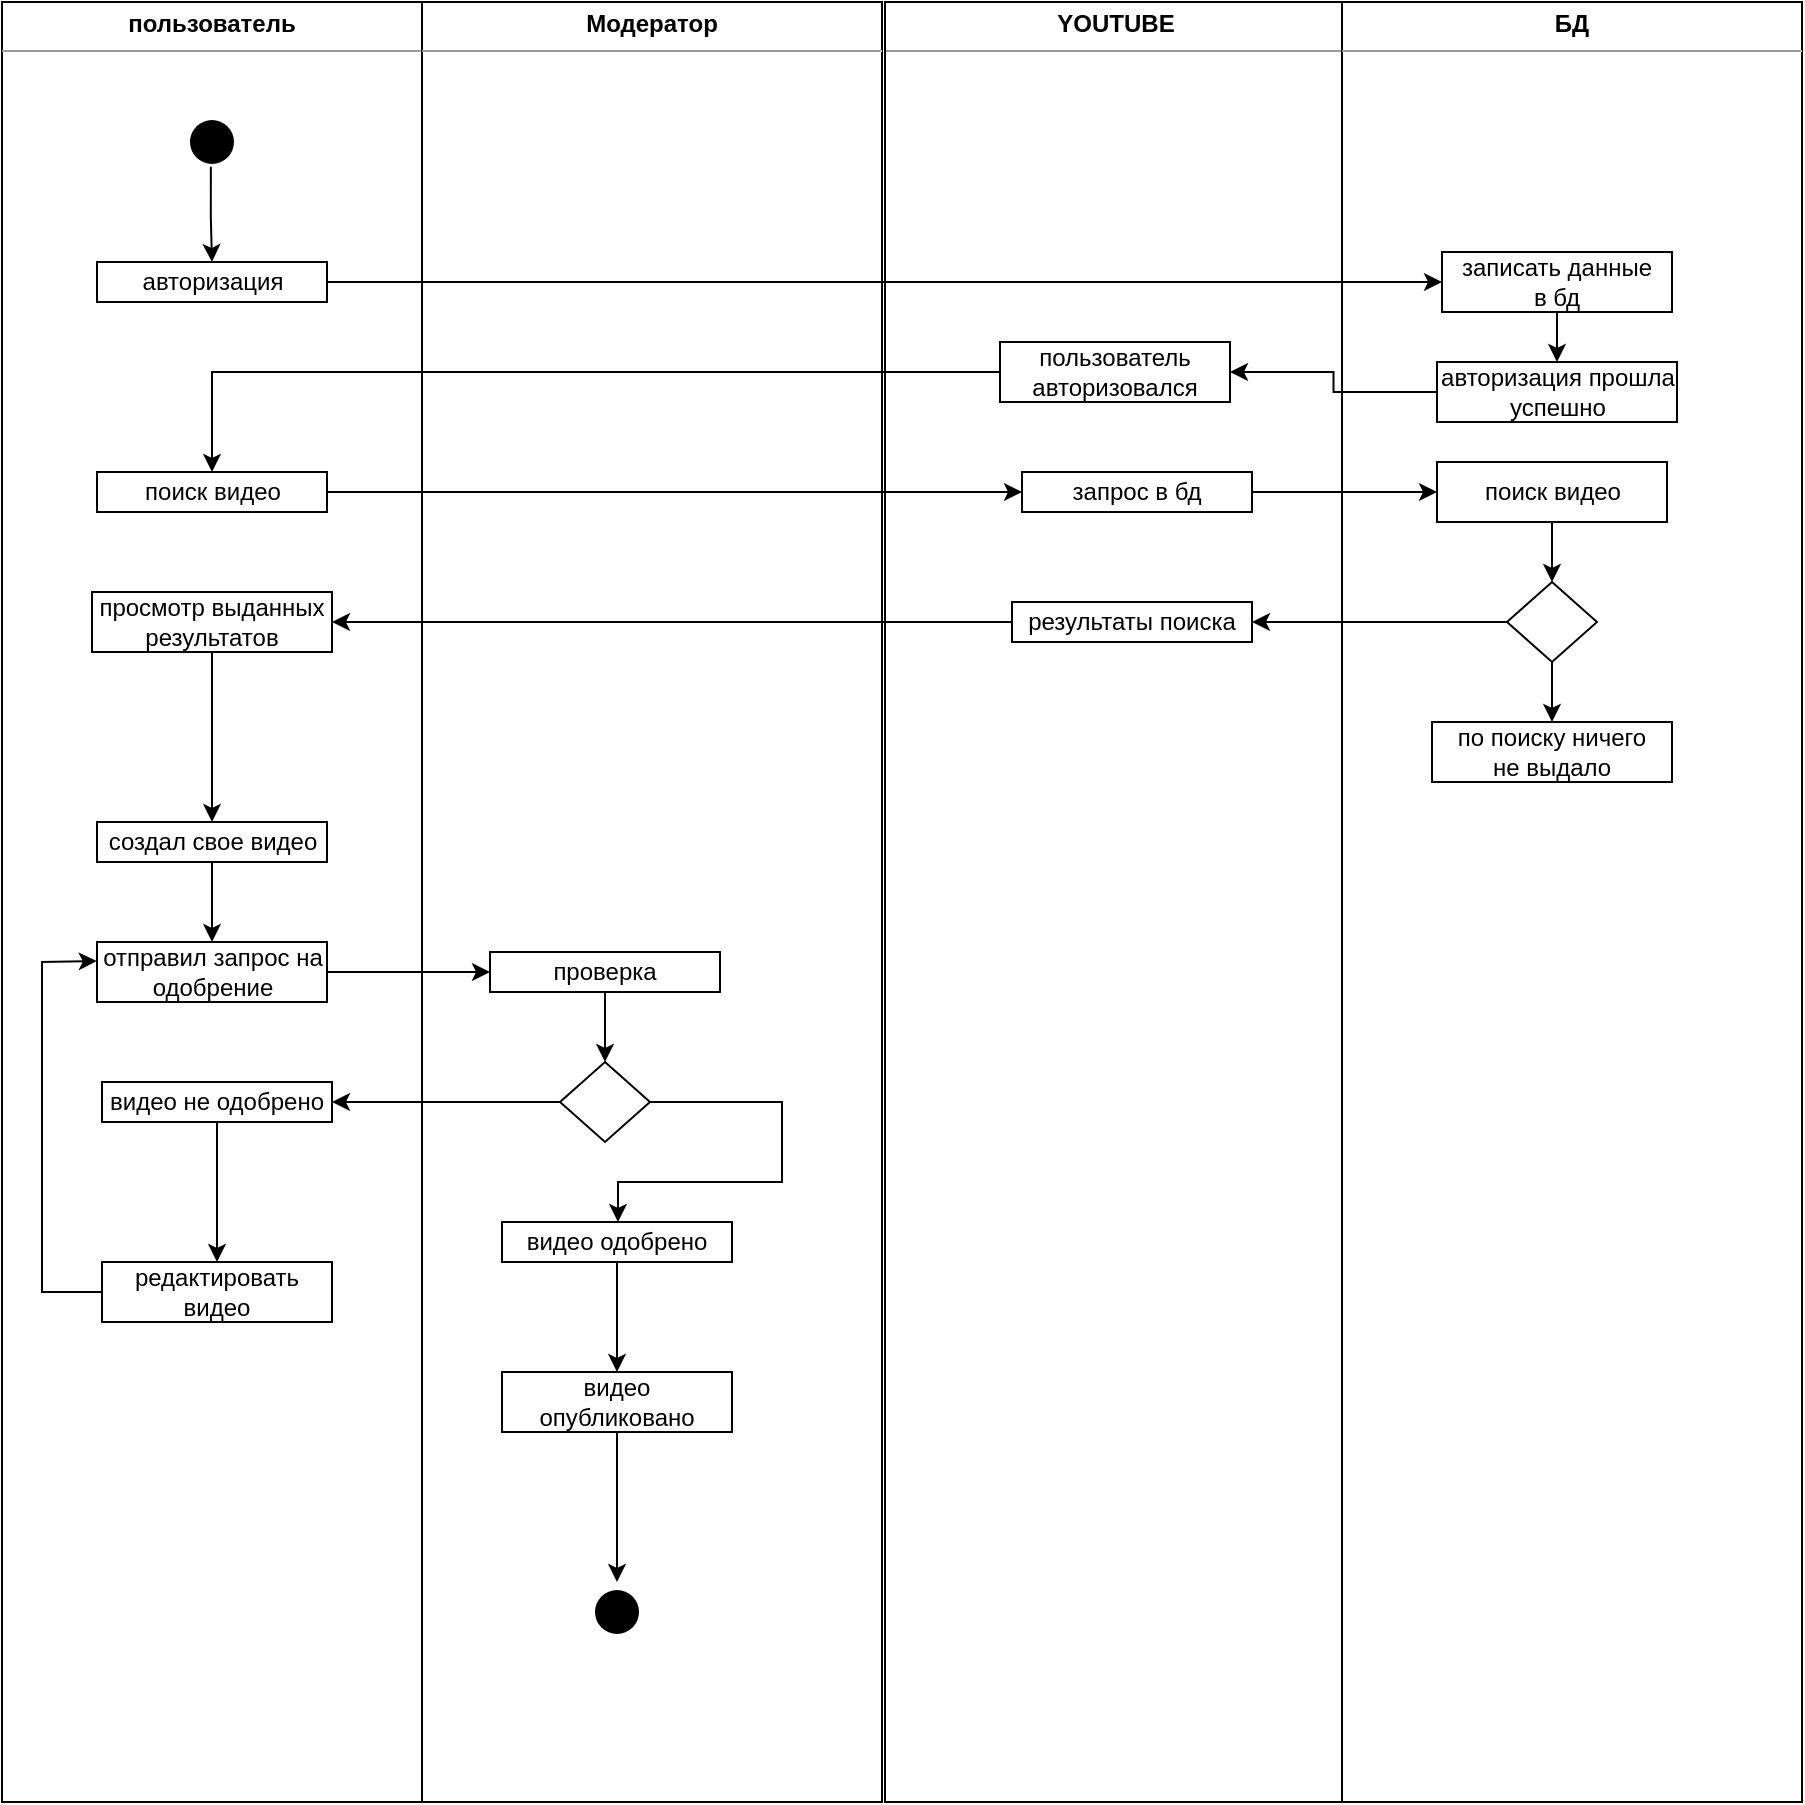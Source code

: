 <mxfile version="20.6.0" type="device"><diagram id="CPB6s_l2OskwJyKfa-hl" name="Страница 1"><mxGraphModel dx="1422" dy="1963" grid="1" gridSize="10" guides="1" tooltips="1" connect="1" arrows="1" fold="1" page="1" pageScale="1" pageWidth="827" pageHeight="1169" math="0" shadow="0"><root><mxCell id="0"/><mxCell id="1" parent="0"/><mxCell id="t_rn-EIAVKmgVicwii84-2" value="&lt;p style=&quot;margin:0px;margin-top:4px;text-align:center;&quot;&gt;&lt;b&gt;&lt;font style=&quot;vertical-align: inherit;&quot;&gt;&lt;font style=&quot;vertical-align: inherit;&quot;&gt;пользователь&lt;/font&gt;&lt;/font&gt;&lt;/b&gt;&lt;/p&gt;&lt;hr size=&quot;1&quot;&gt;&lt;div style=&quot;height:2px;&quot;&gt;&lt;/div&gt;" style="verticalAlign=top;align=left;overflow=fill;fontSize=12;fontFamily=Helvetica;html=1;" parent="1" vertex="1"><mxGeometry x="170" y="-100" width="210" height="900" as="geometry"/></mxCell><mxCell id="t_rn-EIAVKmgVicwii84-3" value="&lt;p style=&quot;margin:0px;margin-top:4px;text-align:center;&quot;&gt;&lt;b&gt;Модератор&lt;/b&gt;&lt;br&gt;&lt;/p&gt;&lt;hr size=&quot;1&quot;&gt;&lt;div style=&quot;height:2px;&quot;&gt;&lt;/div&gt;" style="verticalAlign=top;align=left;overflow=fill;fontSize=12;fontFamily=Helvetica;html=1;" parent="1" vertex="1"><mxGeometry x="380" y="-100" width="230" height="900" as="geometry"/></mxCell><mxCell id="t_rn-EIAVKmgVicwii84-4" value="" style="ellipse;html=1;shape=startState;fillColor=#000000;strokeColor=none;" parent="1" vertex="1"><mxGeometry x="260" y="-45" width="30" height="30" as="geometry"/></mxCell><mxCell id="t_rn-EIAVKmgVicwii84-6" style="edgeStyle=orthogonalEdgeStyle;rounded=0;orthogonalLoop=1;jettySize=auto;html=1;exitX=0.481;exitY=0.913;exitDx=0;exitDy=0;exitPerimeter=0;entryX=0.5;entryY=0;entryDx=0;entryDy=0;" parent="1" source="t_rn-EIAVKmgVicwii84-4" target="t_rn-EIAVKmgVicwii84-11" edge="1"><mxGeometry relative="1" as="geometry"><mxPoint x="275" y="20" as="targetPoint"/><mxPoint x="274.76" y="20" as="sourcePoint"/></mxGeometry></mxCell><mxCell id="t_rn-EIAVKmgVicwii84-9" value="поиск видео" style="rounded=0;whiteSpace=wrap;html=1;" parent="1" vertex="1"><mxGeometry x="217.5" y="135" width="115" height="20" as="geometry"/></mxCell><mxCell id="t_rn-EIAVKmgVicwii84-11" value="авторизация" style="rounded=0;whiteSpace=wrap;html=1;" parent="1" vertex="1"><mxGeometry x="217.5" y="30" width="115" height="20" as="geometry"/></mxCell><mxCell id="t_rn-EIAVKmgVicwii84-13" value="создал свое видео" style="rounded=0;whiteSpace=wrap;html=1;" parent="1" vertex="1"><mxGeometry x="217.5" y="310" width="115" height="20" as="geometry"/></mxCell><mxCell id="t_rn-EIAVKmgVicwii84-14" style="edgeStyle=orthogonalEdgeStyle;rounded=0;orthogonalLoop=1;jettySize=auto;html=1;exitX=0.5;exitY=1;exitDx=0;exitDy=0;" parent="1" source="t_rn-EIAVKmgVicwii84-13" target="t_rn-EIAVKmgVicwii84-17" edge="1"><mxGeometry relative="1" as="geometry"><mxPoint x="275" y="195" as="sourcePoint"/></mxGeometry></mxCell><mxCell id="t_rn-EIAVKmgVicwii84-16" style="edgeStyle=orthogonalEdgeStyle;rounded=0;orthogonalLoop=1;jettySize=auto;html=1;entryX=0;entryY=0.5;entryDx=0;entryDy=0;" parent="1" source="t_rn-EIAVKmgVicwii84-17" target="t_rn-EIAVKmgVicwii84-19" edge="1"><mxGeometry relative="1" as="geometry"/></mxCell><mxCell id="t_rn-EIAVKmgVicwii84-17" value="отправил запрос на одобрение" style="rounded=0;whiteSpace=wrap;html=1;" parent="1" vertex="1"><mxGeometry x="217.5" y="370" width="115" height="30" as="geometry"/></mxCell><mxCell id="t_rn-EIAVKmgVicwii84-18" style="edgeStyle=orthogonalEdgeStyle;rounded=0;orthogonalLoop=1;jettySize=auto;html=1;entryX=0.5;entryY=0;entryDx=0;entryDy=0;" parent="1" source="t_rn-EIAVKmgVicwii84-19" target="t_rn-EIAVKmgVicwii84-22" edge="1"><mxGeometry relative="1" as="geometry"/></mxCell><mxCell id="t_rn-EIAVKmgVicwii84-19" value="проверка" style="rounded=0;whiteSpace=wrap;html=1;" parent="1" vertex="1"><mxGeometry x="414" y="375" width="115" height="20" as="geometry"/></mxCell><mxCell id="t_rn-EIAVKmgVicwii84-20" style="edgeStyle=orthogonalEdgeStyle;rounded=0;orthogonalLoop=1;jettySize=auto;html=1;entryX=1;entryY=0.5;entryDx=0;entryDy=0;" parent="1" source="t_rn-EIAVKmgVicwii84-22" target="t_rn-EIAVKmgVicwii84-26" edge="1"><mxGeometry relative="1" as="geometry"/></mxCell><mxCell id="t_rn-EIAVKmgVicwii84-21" style="edgeStyle=orthogonalEdgeStyle;rounded=0;orthogonalLoop=1;jettySize=auto;html=1;exitX=1;exitY=0.5;exitDx=0;exitDy=0;" parent="1" source="t_rn-EIAVKmgVicwii84-22" target="t_rn-EIAVKmgVicwii84-24" edge="1"><mxGeometry relative="1" as="geometry"><Array as="points"><mxPoint x="560" y="450"/><mxPoint x="560" y="490"/><mxPoint x="478" y="490"/></Array></mxGeometry></mxCell><mxCell id="t_rn-EIAVKmgVicwii84-22" value="" style="rhombus;whiteSpace=wrap;html=1;" parent="1" vertex="1"><mxGeometry x="449" y="430" width="45" height="40" as="geometry"/></mxCell><mxCell id="t_rn-EIAVKmgVicwii84-23" style="edgeStyle=orthogonalEdgeStyle;rounded=0;orthogonalLoop=1;jettySize=auto;html=1;" parent="1" source="t_rn-EIAVKmgVicwii84-24" target="t_rn-EIAVKmgVicwii84-31" edge="1"><mxGeometry relative="1" as="geometry"/></mxCell><mxCell id="t_rn-EIAVKmgVicwii84-24" value="видео одобрено" style="rounded=0;whiteSpace=wrap;html=1;" parent="1" vertex="1"><mxGeometry x="420" y="510" width="115" height="20" as="geometry"/></mxCell><mxCell id="t_rn-EIAVKmgVicwii84-25" style="edgeStyle=orthogonalEdgeStyle;rounded=0;orthogonalLoop=1;jettySize=auto;html=1;" parent="1" source="t_rn-EIAVKmgVicwii84-26" target="t_rn-EIAVKmgVicwii84-27" edge="1"><mxGeometry relative="1" as="geometry"/></mxCell><mxCell id="t_rn-EIAVKmgVicwii84-26" value="видео не одобрено" style="rounded=0;whiteSpace=wrap;html=1;" parent="1" vertex="1"><mxGeometry x="220" y="440" width="115" height="20" as="geometry"/></mxCell><mxCell id="t_rn-EIAVKmgVicwii84-27" value="&lt;font style=&quot;vertical-align: inherit;&quot;&gt;&lt;font style=&quot;vertical-align: inherit;&quot;&gt;&lt;font style=&quot;vertical-align: inherit;&quot;&gt;&lt;font style=&quot;vertical-align: inherit;&quot;&gt;&lt;font style=&quot;vertical-align: inherit;&quot;&gt;&lt;font style=&quot;vertical-align: inherit;&quot;&gt;редактировать видео&lt;br&gt;&lt;/font&gt;&lt;/font&gt;&lt;/font&gt;&lt;/font&gt;&lt;/font&gt;&lt;/font&gt;" style="rounded=0;whiteSpace=wrap;html=1;" parent="1" vertex="1"><mxGeometry x="220" y="530" width="115" height="30" as="geometry"/></mxCell><mxCell id="t_rn-EIAVKmgVicwii84-28" value="" style="ellipse;html=1;shape=endState;fillColor=#000000;strokeColor=none;" parent="1" vertex="1"><mxGeometry x="462.5" y="690" width="30" height="30" as="geometry"/></mxCell><mxCell id="t_rn-EIAVKmgVicwii84-29" value="" style="endArrow=classic;html=1;rounded=0;exitX=0;exitY=0.5;exitDx=0;exitDy=0;entryX=-0.001;entryY=0.318;entryDx=0;entryDy=0;entryPerimeter=0;" parent="1" source="t_rn-EIAVKmgVicwii84-27" target="t_rn-EIAVKmgVicwii84-17" edge="1"><mxGeometry width="50" height="50" relative="1" as="geometry"><mxPoint x="217.5" y="415" as="sourcePoint"/><mxPoint x="220" y="225" as="targetPoint"/><Array as="points"><mxPoint x="190" y="545"/><mxPoint x="190" y="380"/></Array></mxGeometry></mxCell><mxCell id="t_rn-EIAVKmgVicwii84-83" style="edgeStyle=orthogonalEdgeStyle;rounded=0;orthogonalLoop=1;jettySize=auto;html=1;strokeColor=#000000;" parent="1" source="t_rn-EIAVKmgVicwii84-31" target="t_rn-EIAVKmgVicwii84-28" edge="1"><mxGeometry relative="1" as="geometry"/></mxCell><mxCell id="t_rn-EIAVKmgVicwii84-31" value="видео опубликовано" style="rounded=0;whiteSpace=wrap;html=1;" parent="1" vertex="1"><mxGeometry x="420" y="585" width="115" height="30" as="geometry"/></mxCell><mxCell id="t_rn-EIAVKmgVicwii84-35" value="&lt;p style=&quot;margin:0px;margin-top:4px;text-align:center;&quot;&gt;&lt;b&gt;YOUTUBE&lt;/b&gt;&lt;br&gt;&lt;/p&gt;&lt;hr size=&quot;1&quot;&gt;&lt;div style=&quot;height:2px;&quot;&gt;&lt;/div&gt;" style="verticalAlign=top;align=left;overflow=fill;fontSize=12;fontFamily=Helvetica;html=1;" parent="1" vertex="1"><mxGeometry x="611.5" y="-100" width="230" height="900" as="geometry"/></mxCell><mxCell id="t_rn-EIAVKmgVicwii84-45" value="&lt;p style=&quot;margin:0px;margin-top:4px;text-align:center;&quot;&gt;&lt;b&gt;БД&lt;/b&gt;&lt;br&gt;&lt;/p&gt;&lt;hr size=&quot;1&quot;&gt;&lt;div style=&quot;height:2px;&quot;&gt;&lt;/div&gt;" style="verticalAlign=top;align=left;overflow=fill;fontSize=12;fontFamily=Helvetica;html=1;" parent="1" vertex="1"><mxGeometry x="840" y="-100" width="230" height="900" as="geometry"/></mxCell><mxCell id="t_rn-EIAVKmgVicwii84-60" value="" style="edgeStyle=orthogonalEdgeStyle;rounded=0;orthogonalLoop=1;jettySize=auto;html=1;strokeColor=#000000;" parent="1" source="t_rn-EIAVKmgVicwii84-57" target="t_rn-EIAVKmgVicwii84-59" edge="1"><mxGeometry relative="1" as="geometry"/></mxCell><mxCell id="t_rn-EIAVKmgVicwii84-57" value="&lt;div&gt;записать данные&lt;/div&gt;&lt;div&gt;в бд&lt;br&gt;&lt;/div&gt;" style="rounded=0;whiteSpace=wrap;html=1;" parent="1" vertex="1"><mxGeometry x="890" y="25" width="115" height="30" as="geometry"/></mxCell><mxCell id="t_rn-EIAVKmgVicwii84-58" style="edgeStyle=orthogonalEdgeStyle;rounded=0;orthogonalLoop=1;jettySize=auto;html=1;entryX=0;entryY=0.5;entryDx=0;entryDy=0;strokeColor=#000000;" parent="1" source="t_rn-EIAVKmgVicwii84-11" target="t_rn-EIAVKmgVicwii84-57" edge="1"><mxGeometry relative="1" as="geometry"/></mxCell><mxCell id="t_rn-EIAVKmgVicwii84-62" style="edgeStyle=orthogonalEdgeStyle;rounded=0;orthogonalLoop=1;jettySize=auto;html=1;entryX=1;entryY=0.5;entryDx=0;entryDy=0;strokeColor=#000000;" parent="1" source="t_rn-EIAVKmgVicwii84-59" target="t_rn-EIAVKmgVicwii84-61" edge="1"><mxGeometry relative="1" as="geometry"/></mxCell><mxCell id="t_rn-EIAVKmgVicwii84-59" value="авторизация прошла успешно" style="whiteSpace=wrap;html=1;rounded=0;" parent="1" vertex="1"><mxGeometry x="887.5" y="80" width="120" height="30" as="geometry"/></mxCell><mxCell id="t_rn-EIAVKmgVicwii84-63" style="edgeStyle=orthogonalEdgeStyle;rounded=0;orthogonalLoop=1;jettySize=auto;html=1;strokeColor=#000000;" parent="1" source="t_rn-EIAVKmgVicwii84-61" target="t_rn-EIAVKmgVicwii84-9" edge="1"><mxGeometry relative="1" as="geometry"/></mxCell><mxCell id="t_rn-EIAVKmgVicwii84-61" value="&lt;div&gt;пользователь &lt;br&gt;&lt;/div&gt;&lt;div&gt;авторизовался&lt;br&gt;&lt;/div&gt;" style="rounded=0;whiteSpace=wrap;html=1;" parent="1" vertex="1"><mxGeometry x="669" y="70" width="115" height="30" as="geometry"/></mxCell><mxCell id="t_rn-EIAVKmgVicwii84-67" style="edgeStyle=orthogonalEdgeStyle;rounded=0;orthogonalLoop=1;jettySize=auto;html=1;entryX=0;entryY=0.5;entryDx=0;entryDy=0;strokeColor=#000000;" parent="1" source="t_rn-EIAVKmgVicwii84-64" target="t_rn-EIAVKmgVicwii84-65" edge="1"><mxGeometry relative="1" as="geometry"/></mxCell><mxCell id="t_rn-EIAVKmgVicwii84-64" value="запрос в бд" style="rounded=0;whiteSpace=wrap;html=1;" parent="1" vertex="1"><mxGeometry x="680" y="135" width="115" height="20" as="geometry"/></mxCell><mxCell id="t_rn-EIAVKmgVicwii84-69" style="edgeStyle=orthogonalEdgeStyle;rounded=0;orthogonalLoop=1;jettySize=auto;html=1;entryX=0.5;entryY=0;entryDx=0;entryDy=0;strokeColor=#000000;" parent="1" source="t_rn-EIAVKmgVicwii84-65" target="t_rn-EIAVKmgVicwii84-68" edge="1"><mxGeometry relative="1" as="geometry"/></mxCell><mxCell id="t_rn-EIAVKmgVicwii84-65" value="поиск видео" style="rounded=0;whiteSpace=wrap;html=1;" parent="1" vertex="1"><mxGeometry x="887.5" y="130" width="115" height="30" as="geometry"/></mxCell><mxCell id="t_rn-EIAVKmgVicwii84-66" style="edgeStyle=orthogonalEdgeStyle;rounded=0;orthogonalLoop=1;jettySize=auto;html=1;entryX=0;entryY=0.5;entryDx=0;entryDy=0;strokeColor=#000000;" parent="1" source="t_rn-EIAVKmgVicwii84-9" target="t_rn-EIAVKmgVicwii84-64" edge="1"><mxGeometry relative="1" as="geometry"/></mxCell><mxCell id="t_rn-EIAVKmgVicwii84-71" value="" style="edgeStyle=orthogonalEdgeStyle;rounded=0;orthogonalLoop=1;jettySize=auto;html=1;strokeColor=#000000;" parent="1" source="t_rn-EIAVKmgVicwii84-68" target="t_rn-EIAVKmgVicwii84-70" edge="1"><mxGeometry relative="1" as="geometry"/></mxCell><mxCell id="t_rn-EIAVKmgVicwii84-77" style="edgeStyle=orthogonalEdgeStyle;rounded=0;orthogonalLoop=1;jettySize=auto;html=1;entryX=1;entryY=0.5;entryDx=0;entryDy=0;strokeColor=#000000;" parent="1" source="t_rn-EIAVKmgVicwii84-68" target="t_rn-EIAVKmgVicwii84-76" edge="1"><mxGeometry relative="1" as="geometry"/></mxCell><mxCell id="t_rn-EIAVKmgVicwii84-68" value="" style="rhombus;whiteSpace=wrap;html=1;" parent="1" vertex="1"><mxGeometry x="922.5" y="190" width="45" height="40" as="geometry"/></mxCell><mxCell id="t_rn-EIAVKmgVicwii84-70" value="&lt;div&gt;по поиску ничего&lt;/div&gt;&lt;div&gt;не выдало&lt;br&gt;&lt;/div&gt;" style="whiteSpace=wrap;html=1;" parent="1" vertex="1"><mxGeometry x="885" y="260" width="120" height="30" as="geometry"/></mxCell><mxCell id="t_rn-EIAVKmgVicwii84-79" style="edgeStyle=orthogonalEdgeStyle;rounded=0;orthogonalLoop=1;jettySize=auto;html=1;entryX=1;entryY=0.5;entryDx=0;entryDy=0;strokeColor=#000000;" parent="1" source="t_rn-EIAVKmgVicwii84-76" target="t_rn-EIAVKmgVicwii84-78" edge="1"><mxGeometry relative="1" as="geometry"/></mxCell><mxCell id="t_rn-EIAVKmgVicwii84-76" value="результаты поиска" style="whiteSpace=wrap;html=1;" parent="1" vertex="1"><mxGeometry x="675" y="200" width="120" height="20" as="geometry"/></mxCell><mxCell id="t_rn-EIAVKmgVicwii84-82" style="edgeStyle=orthogonalEdgeStyle;rounded=0;orthogonalLoop=1;jettySize=auto;html=1;strokeColor=#000000;" parent="1" source="t_rn-EIAVKmgVicwii84-78" target="t_rn-EIAVKmgVicwii84-13" edge="1"><mxGeometry relative="1" as="geometry"/></mxCell><mxCell id="t_rn-EIAVKmgVicwii84-78" value="просмотр выданных результатов" style="rounded=0;whiteSpace=wrap;html=1;" parent="1" vertex="1"><mxGeometry x="215" y="195" width="120" height="30" as="geometry"/></mxCell></root></mxGraphModel></diagram></mxfile>